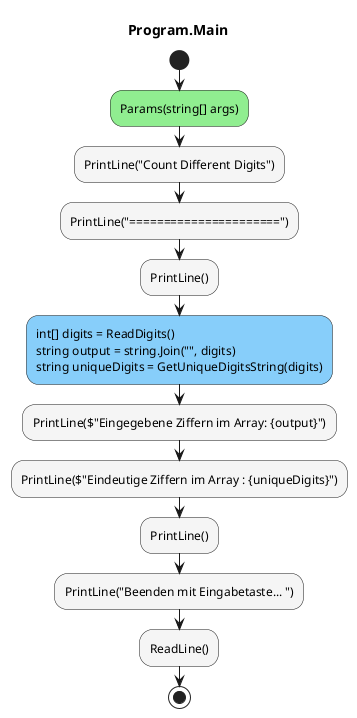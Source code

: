 @startuml Program.Main
title Program.Main
start
#LightGreen:Params(string[] args);
#WhiteSmoke:PrintLine("Count Different Digits");
#WhiteSmoke:PrintLine("======================");
#WhiteSmoke:PrintLine();
#LightSkyBlue:int[] digits = ReadDigits()\nstring output = string.Join("", digits)\nstring uniqueDigits = GetUniqueDigitsString(digits);
#WhiteSmoke:PrintLine($"Eingegebene Ziffern im Array: {output}");
#WhiteSmoke:PrintLine($"Eindeutige Ziffern im Array : {uniqueDigits}");
#WhiteSmoke:PrintLine();
#WhiteSmoke:PrintLine("Beenden mit Eingabetaste... ");
#WhiteSmoke:ReadLine();
stop
@enduml

